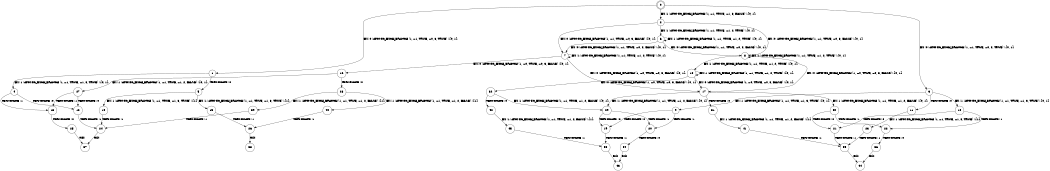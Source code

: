 digraph BCG {
size = "7, 10.5";
center = TRUE;
node [shape = circle];
0 [peripheries = 2];
0 -> 1 [label = "EX !0 !ATOMIC_EXCH_BRANCH (1, +1, TRUE, +0, 3, TRUE) !{0, 1}"];
0 -> 2 [label = "EX !1 !ATOMIC_EXCH_BRANCH (1, +1, TRUE, +1, 3, FALSE) !{0, 1}"];
0 -> 3 [label = "EX !0 !ATOMIC_EXCH_BRANCH (1, +1, TRUE, +0, 3, TRUE) !{0, 1}"];
1 -> 4 [label = "EX !1 !ATOMIC_EXCH_BRANCH (1, +1, TRUE, +1, 3, TRUE) !{0, 1}"];
1 -> 5 [label = "TERMINATE !0"];
2 -> 6 [label = "EX !1 !ATOMIC_EXCH_BRANCH (1, +1, TRUE, +1, 2, TRUE) !{0, 1}"];
2 -> 7 [label = "EX !0 !ATOMIC_EXCH_BRANCH (1, +1, TRUE, +0, 3, FALSE) !{0, 1}"];
2 -> 8 [label = "EX !0 !ATOMIC_EXCH_BRANCH (1, +1, TRUE, +0, 3, FALSE) !{0, 1}"];
3 -> 9 [label = "EX !1 !ATOMIC_EXCH_BRANCH (1, +1, TRUE, +1, 3, TRUE) !{0, 1}"];
3 -> 10 [label = "EX !1 !ATOMIC_EXCH_BRANCH (1, +1, TRUE, +1, 3, TRUE) !{0, 1}"];
3 -> 11 [label = "TERMINATE !0"];
4 -> 12 [label = "TERMINATE !0"];
4 -> 13 [label = "TERMINATE !1"];
5 -> 14 [label = "EX !1 !ATOMIC_EXCH_BRANCH (1, +1, TRUE, +1, 3, TRUE) !{1}"];
5 -> 15 [label = "EX !1 !ATOMIC_EXCH_BRANCH (1, +1, TRUE, +1, 3, TRUE) !{1}"];
6 -> 6 [label = "EX !1 !ATOMIC_EXCH_BRANCH (1, +1, TRUE, +1, 2, TRUE) !{0, 1}"];
6 -> 7 [label = "EX !0 !ATOMIC_EXCH_BRANCH (1, +1, TRUE, +0, 3, FALSE) !{0, 1}"];
6 -> 8 [label = "EX !0 !ATOMIC_EXCH_BRANCH (1, +1, TRUE, +0, 3, FALSE) !{0, 1}"];
7 -> 16 [label = "EX !0 !ATOMIC_EXCH_BRANCH (1, +0, TRUE, +0, 3, FALSE) !{0, 1}"];
7 -> 7 [label = "EX !1 !ATOMIC_EXCH_BRANCH (1, +1, TRUE, +1, 2, TRUE) !{0, 1}"];
7 -> 17 [label = "EX !0 !ATOMIC_EXCH_BRANCH (1, +0, TRUE, +0, 3, FALSE) !{0, 1}"];
8 -> 18 [label = "EX !1 !ATOMIC_EXCH_BRANCH (1, +1, TRUE, +1, 2, TRUE) !{0, 1}"];
8 -> 17 [label = "EX !0 !ATOMIC_EXCH_BRANCH (1, +0, TRUE, +0, 3, FALSE) !{0, 1}"];
8 -> 8 [label = "EX !1 !ATOMIC_EXCH_BRANCH (1, +1, TRUE, +1, 2, TRUE) !{0, 1}"];
9 -> 19 [label = "TERMINATE !0"];
9 -> 20 [label = "TERMINATE !1"];
10 -> 21 [label = "TERMINATE !0"];
10 -> 22 [label = "TERMINATE !1"];
11 -> 23 [label = "EX !1 !ATOMIC_EXCH_BRANCH (1, +1, TRUE, +1, 3, TRUE) !{1}"];
12 -> 24 [label = "TERMINATE !1"];
13 -> 25 [label = "TERMINATE !0"];
14 -> 24 [label = "TERMINATE !1"];
15 -> 26 [label = "TERMINATE !1"];
16 -> 27 [label = "EX !1 !ATOMIC_EXCH_BRANCH (1, +1, TRUE, +1, 2, FALSE) !{0, 1}"];
16 -> 28 [label = "TERMINATE !0"];
17 -> 29 [label = "EX !1 !ATOMIC_EXCH_BRANCH (1, +1, TRUE, +1, 2, FALSE) !{0, 1}"];
17 -> 30 [label = "EX !1 !ATOMIC_EXCH_BRANCH (1, +1, TRUE, +1, 2, FALSE) !{0, 1}"];
17 -> 31 [label = "TERMINATE !0"];
18 -> 32 [label = "EX !0 !ATOMIC_EXCH_BRANCH (1, +0, TRUE, +0, 3, FALSE) !{0, 1}"];
18 -> 18 [label = "EX !1 !ATOMIC_EXCH_BRANCH (1, +1, TRUE, +1, 2, TRUE) !{0, 1}"];
18 -> 17 [label = "EX !0 !ATOMIC_EXCH_BRANCH (1, +0, TRUE, +0, 3, FALSE) !{0, 1}"];
19 -> 33 [label = "TERMINATE !1"];
20 -> 34 [label = "TERMINATE !0"];
21 -> 35 [label = "TERMINATE !1"];
22 -> 36 [label = "TERMINATE !0"];
23 -> 35 [label = "TERMINATE !1"];
24 -> 37 [label = "exit"];
25 -> 37 [label = "exit"];
26 -> 38 [label = "exit"];
27 -> 12 [label = "TERMINATE !0"];
27 -> 13 [label = "TERMINATE !1"];
28 -> 39 [label = "EX !1 !ATOMIC_EXCH_BRANCH (1, +1, TRUE, +1, 2, FALSE) !{1}"];
28 -> 40 [label = "EX !1 !ATOMIC_EXCH_BRANCH (1, +1, TRUE, +1, 2, FALSE) !{1}"];
29 -> 19 [label = "TERMINATE !0"];
29 -> 20 [label = "TERMINATE !1"];
30 -> 21 [label = "TERMINATE !0"];
30 -> 22 [label = "TERMINATE !1"];
31 -> 41 [label = "EX !1 !ATOMIC_EXCH_BRANCH (1, +1, TRUE, +1, 2, FALSE) !{1}"];
32 -> 29 [label = "EX !1 !ATOMIC_EXCH_BRANCH (1, +1, TRUE, +1, 2, FALSE) !{0, 1}"];
32 -> 42 [label = "TERMINATE !0"];
33 -> 43 [label = "exit"];
34 -> 43 [label = "exit"];
35 -> 44 [label = "exit"];
36 -> 44 [label = "exit"];
39 -> 24 [label = "TERMINATE !1"];
40 -> 26 [label = "TERMINATE !1"];
41 -> 35 [label = "TERMINATE !1"];
42 -> 45 [label = "EX !1 !ATOMIC_EXCH_BRANCH (1, +1, TRUE, +1, 2, FALSE) !{1}"];
45 -> 33 [label = "TERMINATE !1"];
}
